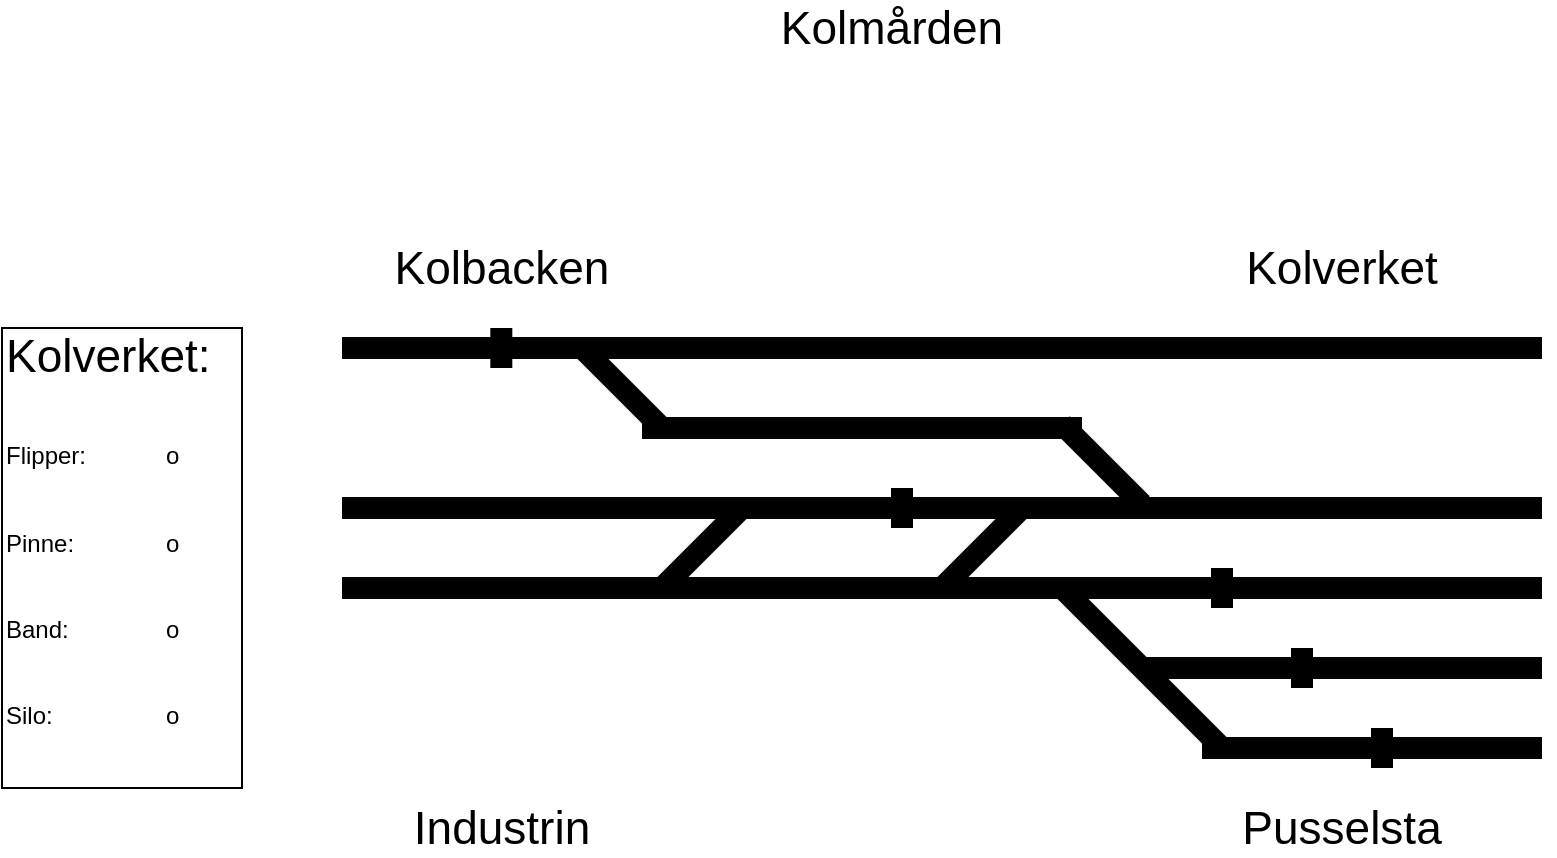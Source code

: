 <mxfile version="26.0.11">
  <diagram id="C5RBs43oDa-KdzZeNtuy" name="Page-1">
    <mxGraphModel dx="1430" dy="271" grid="1" gridSize="10" guides="1" tooltips="1" connect="1" arrows="1" fold="1" page="1" pageScale="1" pageWidth="827" pageHeight="492" math="0" shadow="0">
      <root>
        <mxCell id="WIyWlLk6GJQsqaUBKTNV-0" />
        <mxCell id="WIyWlLk6GJQsqaUBKTNV-1" parent="WIyWlLk6GJQsqaUBKTNV-0" />
        <mxCell id="1Y2n2yJxpose9LldRHJB-0" value="" style="endArrow=none;html=1;rounded=0;strokeWidth=11;" parent="WIyWlLk6GJQsqaUBKTNV-1" edge="1">
          <mxGeometry width="50" height="50" relative="1" as="geometry">
            <mxPoint x="200" y="800" as="sourcePoint" />
            <mxPoint x="800" y="800" as="targetPoint" />
          </mxGeometry>
        </mxCell>
        <mxCell id="1Y2n2yJxpose9LldRHJB-1" value="" style="endArrow=none;html=1;rounded=0;strokeWidth=11;" parent="WIyWlLk6GJQsqaUBKTNV-1" edge="1">
          <mxGeometry width="50" height="50" relative="1" as="geometry">
            <mxPoint x="560" y="800" as="sourcePoint" />
            <mxPoint x="640" y="880" as="targetPoint" />
          </mxGeometry>
        </mxCell>
        <mxCell id="1Y2n2yJxpose9LldRHJB-2" value="" style="endArrow=none;html=1;rounded=0;strokeWidth=11;" parent="WIyWlLk6GJQsqaUBKTNV-1" edge="1">
          <mxGeometry width="50" height="50" relative="1" as="geometry">
            <mxPoint x="600" y="840" as="sourcePoint" />
            <mxPoint x="800" y="840" as="targetPoint" />
          </mxGeometry>
        </mxCell>
        <mxCell id="1Y2n2yJxpose9LldRHJB-3" value="" style="endArrow=none;html=1;rounded=0;strokeWidth=11;" parent="WIyWlLk6GJQsqaUBKTNV-1" edge="1">
          <mxGeometry width="50" height="50" relative="1" as="geometry">
            <mxPoint x="630" y="880" as="sourcePoint" />
            <mxPoint x="800" y="880" as="targetPoint" />
            <Array as="points" />
          </mxGeometry>
        </mxCell>
        <mxCell id="1Y2n2yJxpose9LldRHJB-4" value="" style="endArrow=none;html=1;rounded=0;strokeWidth=11;" parent="WIyWlLk6GJQsqaUBKTNV-1" edge="1">
          <mxGeometry width="50" height="50" relative="1" as="geometry">
            <mxPoint x="200" y="760" as="sourcePoint" />
            <mxPoint x="800" y="760" as="targetPoint" />
          </mxGeometry>
        </mxCell>
        <mxCell id="1Y2n2yJxpose9LldRHJB-5" value="" style="endArrow=none;html=1;rounded=0;strokeWidth=11;" parent="WIyWlLk6GJQsqaUBKTNV-1" edge="1">
          <mxGeometry width="50" height="50" relative="1" as="geometry">
            <mxPoint x="200" y="680" as="sourcePoint" />
            <mxPoint x="800" y="680" as="targetPoint" />
          </mxGeometry>
        </mxCell>
        <mxCell id="1Y2n2yJxpose9LldRHJB-6" value="" style="endArrow=none;html=1;rounded=0;strokeWidth=11;" parent="WIyWlLk6GJQsqaUBKTNV-1" edge="1">
          <mxGeometry width="50" height="50" relative="1" as="geometry">
            <mxPoint x="600" y="758" as="sourcePoint" />
            <mxPoint x="560" y="718" as="targetPoint" />
            <Array as="points" />
          </mxGeometry>
        </mxCell>
        <mxCell id="1Y2n2yJxpose9LldRHJB-7" value="" style="endArrow=none;html=1;rounded=0;strokeWidth=11;" parent="WIyWlLk6GJQsqaUBKTNV-1" edge="1">
          <mxGeometry width="50" height="50" relative="1" as="geometry">
            <mxPoint x="540" y="760" as="sourcePoint" />
            <mxPoint x="500" y="800" as="targetPoint" />
            <Array as="points" />
          </mxGeometry>
        </mxCell>
        <mxCell id="1Y2n2yJxpose9LldRHJB-8" value="" style="endArrow=none;html=1;rounded=0;strokeWidth=11;" parent="WIyWlLk6GJQsqaUBKTNV-1" edge="1">
          <mxGeometry width="50" height="50" relative="1" as="geometry">
            <mxPoint x="400" y="760" as="sourcePoint" />
            <mxPoint x="360" y="800" as="targetPoint" />
            <Array as="points" />
          </mxGeometry>
        </mxCell>
        <mxCell id="1Y2n2yJxpose9LldRHJB-12" value="Pusselsta" style="text;html=1;align=center;verticalAlign=middle;whiteSpace=wrap;rounded=0;fontSize=23;" parent="WIyWlLk6GJQsqaUBKTNV-1" vertex="1">
          <mxGeometry x="630" y="910" width="140" height="20" as="geometry" />
        </mxCell>
        <mxCell id="1Y2n2yJxpose9LldRHJB-13" value="Kolbacken" style="text;html=1;align=center;verticalAlign=middle;whiteSpace=wrap;rounded=0;fontSize=23;" parent="WIyWlLk6GJQsqaUBKTNV-1" vertex="1">
          <mxGeometry x="210" y="630" width="140" height="20" as="geometry" />
        </mxCell>
        <mxCell id="1Y2n2yJxpose9LldRHJB-14" value="Industrin" style="text;html=1;align=center;verticalAlign=middle;whiteSpace=wrap;rounded=0;fontSize=23;" parent="WIyWlLk6GJQsqaUBKTNV-1" vertex="1">
          <mxGeometry x="210" y="910" width="140" height="20" as="geometry" />
        </mxCell>
        <mxCell id="1Y2n2yJxpose9LldRHJB-17" value="&lt;font style=&quot;font-size: 23px;&quot;&gt;K&lt;/font&gt;&lt;span style=&quot;font-size: 23px; background-color: transparent; color: light-dark(rgb(0, 0, 0), rgb(255, 255, 255));&quot;&gt;olverket:&lt;/span&gt;&lt;div&gt;&lt;div&gt;&lt;br&gt;&lt;/div&gt;&lt;div&gt;&lt;br&gt;&lt;/div&gt;&lt;div&gt;Flipper:&lt;span style=&quot;white-space: pre;&quot;&gt;&#x9;&lt;span style=&quot;white-space: pre;&quot;&gt;&#x9;&lt;/span&gt;&lt;/span&gt;o&lt;/div&gt;&lt;div&gt;&lt;br&gt;&lt;/div&gt;&lt;div&gt;&lt;br&gt;&lt;/div&gt;&lt;div&gt;Pinne:&lt;span style=&quot;white-space: pre;&quot;&gt;&#x9;&lt;span style=&quot;white-space: pre;&quot;&gt;&#x9;&lt;/span&gt;&lt;/span&gt;o&lt;/div&gt;&lt;div&gt;&lt;br&gt;&lt;/div&gt;&lt;div&gt;&lt;br&gt;&lt;/div&gt;&lt;div&gt;&lt;span style=&quot;background-color: transparent; color: light-dark(rgb(0, 0, 0), rgb(255, 255, 255));&quot;&gt;Band:&lt;span style=&quot;white-space: pre;&quot;&gt;&#x9;&lt;span style=&quot;white-space: pre;&quot;&gt;&#x9;&lt;/span&gt;&lt;/span&gt;o&lt;/span&gt;&lt;/div&gt;&lt;div&gt;&lt;span style=&quot;background-color: transparent; color: light-dark(rgb(0, 0, 0), rgb(255, 255, 255));&quot;&gt;&lt;br&gt;&lt;/span&gt;&lt;/div&gt;&lt;div&gt;&lt;br&gt;&lt;/div&gt;&lt;div&gt;Silo:&lt;span style=&quot;white-space: pre;&quot;&gt;&#x9;&lt;/span&gt;&lt;span style=&quot;white-space: pre;&quot;&gt;&#x9;&lt;span style=&quot;white-space: pre;&quot;&gt;&#x9;&lt;/span&gt;&lt;/span&gt;o&lt;/div&gt;&lt;div&gt;&lt;br&gt;&lt;/div&gt;&lt;div&gt;&lt;br&gt;&lt;/div&gt;&lt;/div&gt;" style="rounded=0;whiteSpace=wrap;html=1;fillColor=none;align=left;" parent="WIyWlLk6GJQsqaUBKTNV-1" vertex="1">
          <mxGeometry x="30" y="670" width="120" height="230" as="geometry" />
        </mxCell>
        <mxCell id="1Y2n2yJxpose9LldRHJB-19" value="Kolmården" style="text;html=1;align=center;verticalAlign=middle;whiteSpace=wrap;rounded=0;fontSize=23;" parent="WIyWlLk6GJQsqaUBKTNV-1" vertex="1">
          <mxGeometry x="290" y="510" width="370" height="20" as="geometry" />
        </mxCell>
        <mxCell id="1Y2n2yJxpose9LldRHJB-27" value="Kolverket" style="text;html=1;align=center;verticalAlign=middle;whiteSpace=wrap;rounded=0;fontSize=23;" parent="WIyWlLk6GJQsqaUBKTNV-1" vertex="1">
          <mxGeometry x="630" y="630" width="140" height="20" as="geometry" />
        </mxCell>
        <mxCell id="1Y2n2yJxpose9LldRHJB-29" value="" style="endArrow=none;html=1;rounded=0;strokeWidth=11;" parent="WIyWlLk6GJQsqaUBKTNV-1" edge="1">
          <mxGeometry width="50" height="50" relative="1" as="geometry">
            <mxPoint x="640" y="790" as="sourcePoint" />
            <mxPoint x="640" y="810" as="targetPoint" />
            <Array as="points" />
          </mxGeometry>
        </mxCell>
        <mxCell id="1Y2n2yJxpose9LldRHJB-30" value="" style="endArrow=none;html=1;rounded=0;strokeWidth=11;" parent="WIyWlLk6GJQsqaUBKTNV-1" edge="1">
          <mxGeometry width="50" height="50" relative="1" as="geometry">
            <mxPoint x="680" y="830" as="sourcePoint" />
            <mxPoint x="680" y="850" as="targetPoint" />
            <Array as="points" />
          </mxGeometry>
        </mxCell>
        <mxCell id="1Y2n2yJxpose9LldRHJB-31" value="" style="endArrow=none;html=1;rounded=0;strokeWidth=11;" parent="WIyWlLk6GJQsqaUBKTNV-1" edge="1">
          <mxGeometry width="50" height="50" relative="1" as="geometry">
            <mxPoint x="720" y="870" as="sourcePoint" />
            <mxPoint x="720" y="890" as="targetPoint" />
            <Array as="points" />
          </mxGeometry>
        </mxCell>
        <mxCell id="VeQuws34iYtamxc4WtTJ-2" value="" style="endArrow=none;html=1;rounded=0;strokeWidth=11;" edge="1" parent="WIyWlLk6GJQsqaUBKTNV-1">
          <mxGeometry width="50" height="50" relative="1" as="geometry">
            <mxPoint x="350" y="720" as="sourcePoint" />
            <mxPoint x="570" y="720" as="targetPoint" />
          </mxGeometry>
        </mxCell>
        <mxCell id="VeQuws34iYtamxc4WtTJ-3" value="" style="endArrow=none;html=1;rounded=0;strokeWidth=11;" edge="1" parent="WIyWlLk6GJQsqaUBKTNV-1">
          <mxGeometry width="50" height="50" relative="1" as="geometry">
            <mxPoint x="360" y="720" as="sourcePoint" />
            <mxPoint x="320" y="680" as="targetPoint" />
            <Array as="points" />
          </mxGeometry>
        </mxCell>
        <mxCell id="VeQuws34iYtamxc4WtTJ-4" value="" style="endArrow=none;html=1;rounded=0;strokeWidth=11;" edge="1" parent="WIyWlLk6GJQsqaUBKTNV-1">
          <mxGeometry width="50" height="50" relative="1" as="geometry">
            <mxPoint x="480" y="750" as="sourcePoint" />
            <mxPoint x="480" y="770" as="targetPoint" />
            <Array as="points" />
          </mxGeometry>
        </mxCell>
        <mxCell id="VeQuws34iYtamxc4WtTJ-5" value="" style="endArrow=none;html=1;rounded=0;strokeWidth=11;" edge="1" parent="WIyWlLk6GJQsqaUBKTNV-1">
          <mxGeometry width="50" height="50" relative="1" as="geometry">
            <mxPoint x="279.66" y="670" as="sourcePoint" />
            <mxPoint x="279.66" y="690" as="targetPoint" />
            <Array as="points" />
          </mxGeometry>
        </mxCell>
      </root>
    </mxGraphModel>
  </diagram>
</mxfile>
